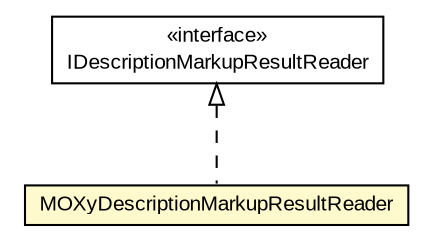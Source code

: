 #!/usr/local/bin/dot
#
# Class diagram 
# Generated by UMLGraph version R5_6-24-gf6e263 (http://www.umlgraph.org/)
#

digraph G {
	edge [fontname="arial",fontsize=10,labelfontname="arial",labelfontsize=10];
	node [fontname="arial",fontsize=10,shape=plaintext];
	nodesep=0.25;
	ranksep=0.5;
	// edu.arizona.biosemantics.semanticmarkup.markupelement.description.eval.IDescriptionMarkupResultReader
	c97263 [label=<<table title="edu.arizona.biosemantics.semanticmarkup.markupelement.description.eval.IDescriptionMarkupResultReader" border="0" cellborder="1" cellspacing="0" cellpadding="2" port="p" href="../../IDescriptionMarkupResultReader.html">
		<tr><td><table border="0" cellspacing="0" cellpadding="1">
<tr><td align="center" balign="center"> &#171;interface&#187; </td></tr>
<tr><td align="center" balign="center"> IDescriptionMarkupResultReader </td></tr>
		</table></td></tr>
		</table>>, URL="../../IDescriptionMarkupResultReader.html", fontname="arial", fontcolor="black", fontsize=10.0];
	// edu.arizona.biosemantics.semanticmarkup.markupelement.description.eval.io.lib.MOXyDescriptionMarkupResultReader
	c97265 [label=<<table title="edu.arizona.biosemantics.semanticmarkup.markupelement.description.eval.io.lib.MOXyDescriptionMarkupResultReader" border="0" cellborder="1" cellspacing="0" cellpadding="2" port="p" bgcolor="lemonChiffon" href="./MOXyDescriptionMarkupResultReader.html">
		<tr><td><table border="0" cellspacing="0" cellpadding="1">
<tr><td align="center" balign="center"> MOXyDescriptionMarkupResultReader </td></tr>
		</table></td></tr>
		</table>>, URL="./MOXyDescriptionMarkupResultReader.html", fontname="arial", fontcolor="black", fontsize=10.0];
	//edu.arizona.biosemantics.semanticmarkup.markupelement.description.eval.io.lib.MOXyDescriptionMarkupResultReader implements edu.arizona.biosemantics.semanticmarkup.markupelement.description.eval.IDescriptionMarkupResultReader
	c97263:p -> c97265:p [dir=back,arrowtail=empty,style=dashed];
}

